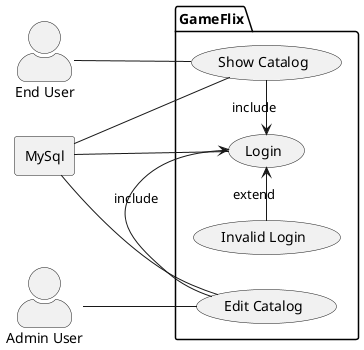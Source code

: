 @startuml
'https://plantuml.com/use-case--diagram

left to right direction
skinparam actorStyle awesome

:End User:

:Admin User:

package GameFlix {
  usecase Login
  usecase "Show Catalog"
  usecase "Edit Catalog"
  usecase "Invalid Login"
}

rectangle MySql

"Edit Catalog" -> Login : include
"Show Catalog" -> Login : include
"Invalid Login" -> Login : extend
"End User" -- "Show Catalog"
"Admin User" -- "Edit Catalog"
MySql -- Login
MySql -- "Edit Catalog"
MySql -- "Show Catalog"

@enduml
